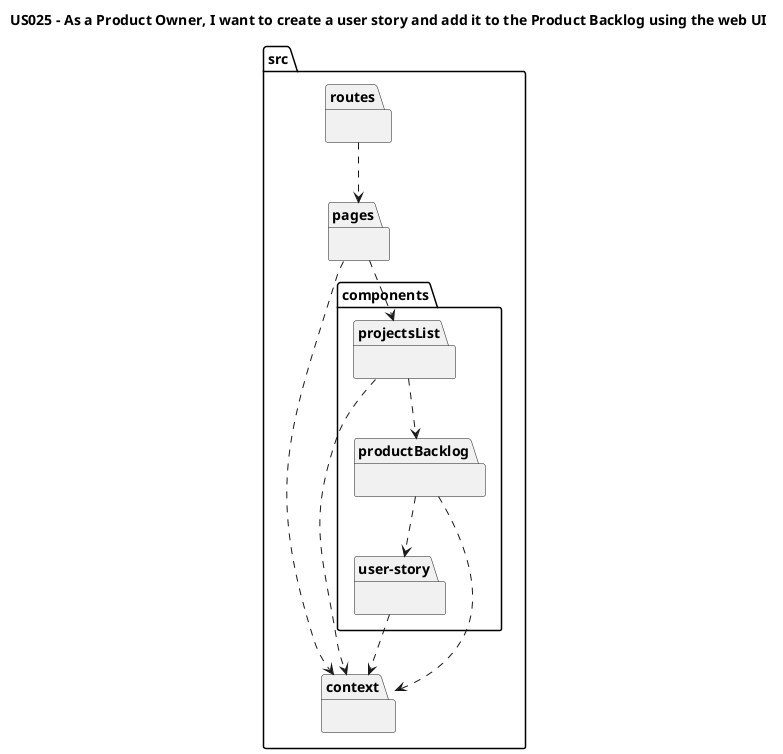 @startuml
'https://plantuml.com/component-diagram
title US025 - As a Product Owner, I want to create a user story and add it to the Product Backlog using the web UI

top to bottom direction

package "src" {
    package "routes" {
    }
    package "pages" {
    }
    package "components" {
        package "user-story" {
        }
        package "projectsList" {
        }
        package "productBacklog" {
        }
    }
    package "context" {
    }
}

"routes" ..> "pages"
"productBacklog" ..> "user-story"
"pages" ..> "projectsList"
"projectsList" ..> "productBacklog"
"user-story" ..> "context"
"projectsList" ..> "context"
"productBacklog" ..> "context"
"pages" ..> "context"

@enduml
